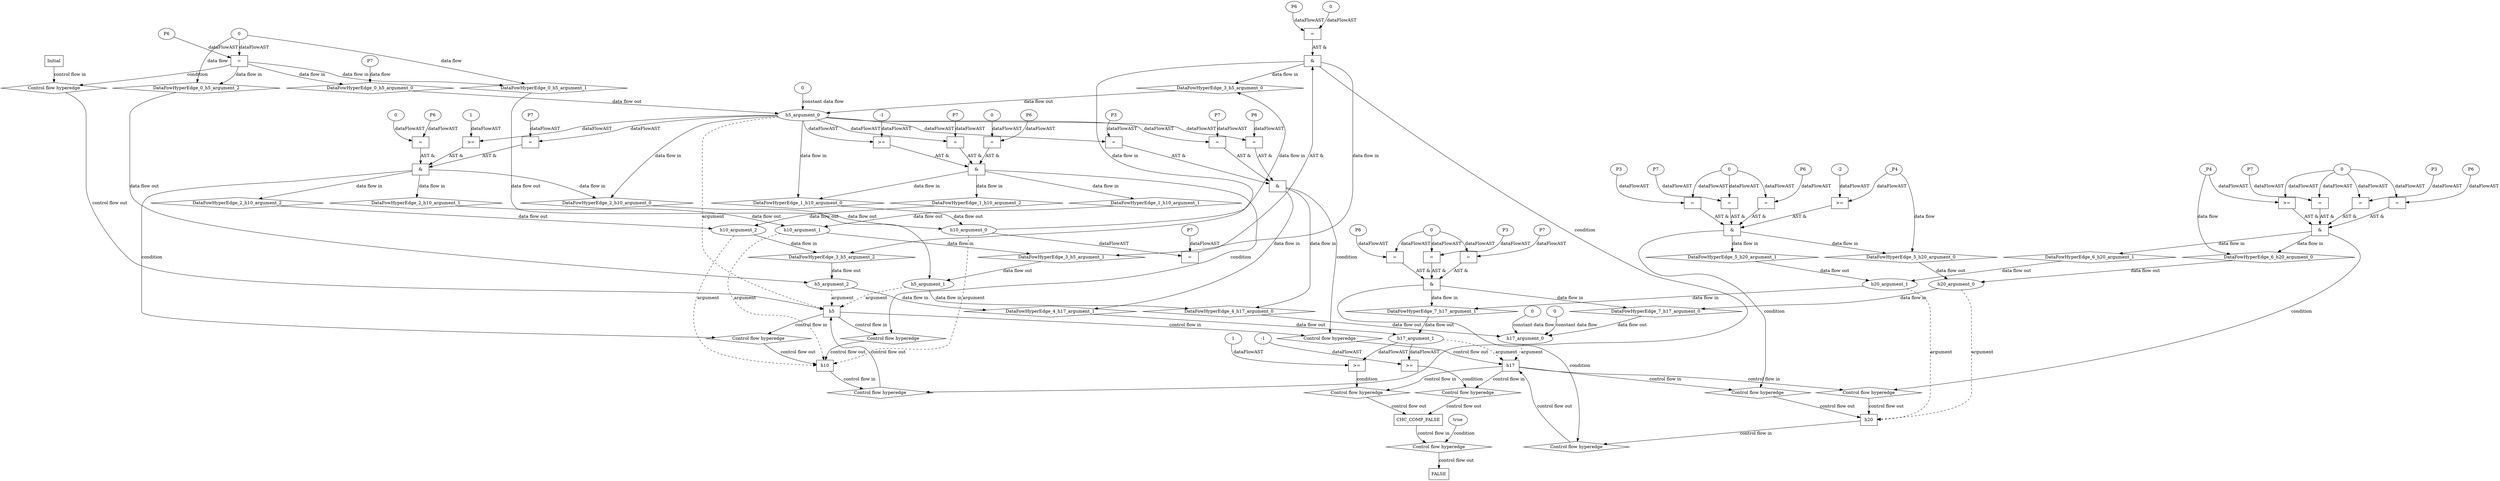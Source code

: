 digraph dag {
"CHC_COMP_FALSE" [label="CHC_COMP_FALSE" nodeName="CHC_COMP_FALSE" class=cfn  shape="rect"];
"h10" [label="h10" nodeName="h10" class=cfn  shape="rect"];
"h17" [label="h17" nodeName="h17" class=cfn  shape="rect"];
"h20" [label="h20" nodeName="h20" class=cfn  shape="rect"];
"h5" [label="h5" nodeName="h5" class=cfn  shape="rect"];
FALSE [label="FALSE" nodeName=FALSE class=cfn  shape="rect"];
Initial [label="Initial" nodeName=Initial class=cfn  shape="rect"];
ControlFowHyperEdge_0 [label="Control flow hyperedge" nodeName=ControlFowHyperEdge_0 class=controlFlowHyperEdge shape="diamond"];
"Initial" -> ControlFowHyperEdge_0 [label="control flow in"]
ControlFowHyperEdge_0 -> "h5" [label="control flow out"]
ControlFowHyperEdge_1 [label="Control flow hyperedge" nodeName=ControlFowHyperEdge_1 class=controlFlowHyperEdge shape="diamond"];
"h5" -> ControlFowHyperEdge_1 [label="control flow in"]
ControlFowHyperEdge_1 -> "h10" [label="control flow out"]
ControlFowHyperEdge_2 [label="Control flow hyperedge" nodeName=ControlFowHyperEdge_2 class=controlFlowHyperEdge shape="diamond"];
"h5" -> ControlFowHyperEdge_2 [label="control flow in"]
ControlFowHyperEdge_2 -> "h10" [label="control flow out"]
ControlFowHyperEdge_3 [label="Control flow hyperedge" nodeName=ControlFowHyperEdge_3 class=controlFlowHyperEdge shape="diamond"];
"h10" -> ControlFowHyperEdge_3 [label="control flow in"]
ControlFowHyperEdge_3 -> "h5" [label="control flow out"]
ControlFowHyperEdge_4 [label="Control flow hyperedge" nodeName=ControlFowHyperEdge_4 class=controlFlowHyperEdge shape="diamond"];
"h5" -> ControlFowHyperEdge_4 [label="control flow in"]
ControlFowHyperEdge_4 -> "h17" [label="control flow out"]
ControlFowHyperEdge_5 [label="Control flow hyperedge" nodeName=ControlFowHyperEdge_5 class=controlFlowHyperEdge shape="diamond"];
"h17" -> ControlFowHyperEdge_5 [label="control flow in"]
ControlFowHyperEdge_5 -> "h20" [label="control flow out"]
ControlFowHyperEdge_6 [label="Control flow hyperedge" nodeName=ControlFowHyperEdge_6 class=controlFlowHyperEdge shape="diamond"];
"h17" -> ControlFowHyperEdge_6 [label="control flow in"]
ControlFowHyperEdge_6 -> "h20" [label="control flow out"]
ControlFowHyperEdge_7 [label="Control flow hyperedge" nodeName=ControlFowHyperEdge_7 class=controlFlowHyperEdge shape="diamond"];
"h20" -> ControlFowHyperEdge_7 [label="control flow in"]
ControlFowHyperEdge_7 -> "h17" [label="control flow out"]
ControlFowHyperEdge_8 [label="Control flow hyperedge" nodeName=ControlFowHyperEdge_8 class=controlFlowHyperEdge shape="diamond"];
"h17" -> ControlFowHyperEdge_8 [label="control flow in"]
ControlFowHyperEdge_8 -> "CHC_COMP_FALSE" [label="control flow out"]
ControlFowHyperEdge_9 [label="Control flow hyperedge" nodeName=ControlFowHyperEdge_9 class=controlFlowHyperEdge shape="diamond"];
"h17" -> ControlFowHyperEdge_9 [label="control flow in"]
ControlFowHyperEdge_9 -> "CHC_COMP_FALSE" [label="control flow out"]
ControlFowHyperEdge_10 [label="Control flow hyperedge" nodeName=ControlFowHyperEdge_10 class=controlFlowHyperEdge shape="diamond"];
"CHC_COMP_FALSE" -> ControlFowHyperEdge_10 [label="control flow in"]
ControlFowHyperEdge_10 -> "FALSE" [label="control flow out"]
"h5_argument_0" [label="h5_argument_0" nodeName=argument0 class=argument  head="h5" shape="oval"];
"h5_argument_0" -> "h5"[label="argument" style="dashed"]
"h5_argument_1" [label="h5_argument_1" nodeName=argument1 class=argument  head="h5" shape="oval"];
"h5_argument_1" -> "h5"[label="argument" style="dashed"]
"h5_argument_2" [label="h5_argument_2" nodeName=argument2 class=argument  head="h5" shape="oval"];
"h5_argument_2" -> "h5"[label="argument" style="dashed"]
"h10_argument_0" [label="h10_argument_0" nodeName=argument0 class=argument  head="h10" shape="oval"];
"h10_argument_0" -> "h10"[label="argument" style="dashed"]
"h10_argument_1" [label="h10_argument_1" nodeName=argument1 class=argument  head="h10" shape="oval"];
"h10_argument_1" -> "h10"[label="argument" style="dashed"]
"h10_argument_2" [label="h10_argument_2" nodeName=argument2 class=argument  head="h10" shape="oval"];
"h10_argument_2" -> "h10"[label="argument" style="dashed"]
"h17_argument_0" [label="h17_argument_0" nodeName=argument0 class=argument  head="h17" shape="oval"];
"h17_argument_0" -> "h17"[label="argument" style="dashed"]
"h17_argument_1" [label="h17_argument_1" nodeName=argument1 class=argument  head="h17" shape="oval"];
"h17_argument_1" -> "h17"[label="argument" style="dashed"]
"h20_argument_0" [label="h20_argument_0" nodeName=argument0 class=argument  head="h20" shape="oval"];
"h20_argument_0" -> "h20"[label="argument" style="dashed"]
"h20_argument_1" [label="h20_argument_1" nodeName=argument1 class=argument  head="h20" shape="oval"];
"h20_argument_1" -> "h20"[label="argument" style="dashed"]

"xxxh5___Initial_0xxxguard_0_node_0" [label="=" nodeName="xxxh5___Initial_0xxxguard_0_node_0" class=Operator  shape="rect"];
"xxxh5___Initial_0xxxguard_0_node_1" [label="P6" nodeName="xxxh5___Initial_0xxxguard_0_node_1" class=Constant ];
"xxxh5___Initial_0xxxguard_0_node_1" -> "xxxh5___Initial_0xxxguard_0_node_0"[label="dataFlowAST"]
"xxxh5___Initial_0xxxdataFlow1_node_0" -> "xxxh5___Initial_0xxxguard_0_node_0"[label="dataFlowAST"]

"xxxh5___Initial_0xxxguard_0_node_0" -> "ControlFowHyperEdge_0" [label="condition"];
"xxxh5___Initial_0xxxdataFlow_0_node_0" [label="P7" nodeName="xxxh5___Initial_0xxxdataFlow_0_node_0" class=Constant ];

"xxxh5___Initial_0xxxdataFlow_0_node_0" -> "DataFowHyperEdge_0_h5_argument_0" [label="data flow"];
"xxxh5___Initial_0xxxdataFlow1_node_0" [label="0" nodeName="xxxh5___Initial_0xxxdataFlow1_node_0" class=Literal ];

"xxxh5___Initial_0xxxdataFlow1_node_0" -> "DataFowHyperEdge_0_h5_argument_1" [label="data flow"];

"xxxh5___Initial_0xxxdataFlow1_node_0" -> "DataFowHyperEdge_0_h5_argument_2" [label="data flow"];
"xxxh10___h5_1xxx_and" [label="&" nodeName="xxxh10___h5_1xxx_and" class=Operator shape="rect"];
"xxxh10___h5_1xxxguard_0_node_0" [label=">=" nodeName="xxxh10___h5_1xxxguard_0_node_0" class=Operator  shape="rect"];
"xxxh10___h5_1xxxguard_0_node_1" [label="-1" nodeName="xxxh10___h5_1xxxguard_0_node_1" class=Literal ];
"xxxh10___h5_1xxxguard_0_node_1" -> "xxxh10___h5_1xxxguard_0_node_0"[label="dataFlowAST"]
"h5_argument_0" -> "xxxh10___h5_1xxxguard_0_node_0"[label="dataFlowAST"]

"xxxh10___h5_1xxxguard_0_node_0" -> "xxxh10___h5_1xxx_and" [label="AST &"];
"xxxh10___h5_1xxxguard1_node_0" [label="=" nodeName="xxxh10___h5_1xxxguard1_node_0" class=Operator  shape="rect"];
"xxxh10___h5_1xxxguard1_node_1" [label="P7" nodeName="xxxh10___h5_1xxxguard1_node_1" class=Constant ];
"xxxh10___h5_1xxxguard1_node_1" -> "xxxh10___h5_1xxxguard1_node_0"[label="dataFlowAST"]
"h5_argument_0" -> "xxxh10___h5_1xxxguard1_node_0"[label="dataFlowAST"]

"xxxh10___h5_1xxxguard1_node_0" -> "xxxh10___h5_1xxx_and" [label="AST &"];
"xxxh10___h5_1xxxguard2_node_0" [label="=" nodeName="xxxh10___h5_1xxxguard2_node_0" class=Operator  shape="rect"];
"xxxh10___h5_1xxxguard2_node_1" [label="P6" nodeName="xxxh10___h5_1xxxguard2_node_1" class=Constant ];
"xxxh10___h5_1xxxguard2_node_2" [label="0" nodeName="xxxh10___h5_1xxxguard2_node_2" class=Literal ];
"xxxh10___h5_1xxxguard2_node_1" -> "xxxh10___h5_1xxxguard2_node_0"[label="dataFlowAST"]
"xxxh10___h5_1xxxguard2_node_2" -> "xxxh10___h5_1xxxguard2_node_0"[label="dataFlowAST"]

"xxxh10___h5_1xxxguard2_node_0" -> "xxxh10___h5_1xxx_and" [label="AST &"];
"xxxh10___h5_1xxx_and" -> "ControlFowHyperEdge_1" [label="condition"];
"xxxh10___h5_2xxx_and" [label="&" nodeName="xxxh10___h5_2xxx_and" class=Operator shape="rect"];
"xxxh10___h5_2xxxguard_0_node_0" [label=">=" nodeName="xxxh10___h5_2xxxguard_0_node_0" class=Operator  shape="rect"];
"xxxh10___h5_2xxxguard_0_node_2" [label="1" nodeName="xxxh10___h5_2xxxguard_0_node_2" class=Literal ];
"h5_argument_0" -> "xxxh10___h5_2xxxguard_0_node_0"[label="dataFlowAST"]
"xxxh10___h5_2xxxguard_0_node_2" -> "xxxh10___h5_2xxxguard_0_node_0"[label="dataFlowAST"]

"xxxh10___h5_2xxxguard_0_node_0" -> "xxxh10___h5_2xxx_and" [label="AST &"];
"xxxh10___h5_2xxxguard1_node_0" [label="=" nodeName="xxxh10___h5_2xxxguard1_node_0" class=Operator  shape="rect"];
"xxxh10___h5_2xxxguard1_node_1" [label="P7" nodeName="xxxh10___h5_2xxxguard1_node_1" class=Constant ];
"xxxh10___h5_2xxxguard1_node_1" -> "xxxh10___h5_2xxxguard1_node_0"[label="dataFlowAST"]
"h5_argument_0" -> "xxxh10___h5_2xxxguard1_node_0"[label="dataFlowAST"]

"xxxh10___h5_2xxxguard1_node_0" -> "xxxh10___h5_2xxx_and" [label="AST &"];
"xxxh10___h5_2xxxguard2_node_0" [label="=" nodeName="xxxh10___h5_2xxxguard2_node_0" class=Operator  shape="rect"];
"xxxh10___h5_2xxxguard2_node_1" [label="P6" nodeName="xxxh10___h5_2xxxguard2_node_1" class=Constant ];
"xxxh10___h5_2xxxguard2_node_2" [label="0" nodeName="xxxh10___h5_2xxxguard2_node_2" class=Literal ];
"xxxh10___h5_2xxxguard2_node_1" -> "xxxh10___h5_2xxxguard2_node_0"[label="dataFlowAST"]
"xxxh10___h5_2xxxguard2_node_2" -> "xxxh10___h5_2xxxguard2_node_0"[label="dataFlowAST"]

"xxxh10___h5_2xxxguard2_node_0" -> "xxxh10___h5_2xxx_and" [label="AST &"];
"xxxh10___h5_2xxx_and" -> "ControlFowHyperEdge_2" [label="condition"];
"xxxh5___h10_3xxx_and" [label="&" nodeName="xxxh5___h10_3xxx_and" class=Operator shape="rect"];
"xxxh5___h10_3xxxguard_0_node_0" [label="=" nodeName="xxxh5___h10_3xxxguard_0_node_0" class=Operator  shape="rect"];
"xxxh5___h10_3xxxguard_0_node_1" [label="P7" nodeName="xxxh5___h10_3xxxguard_0_node_1" class=Constant ];
"xxxh5___h10_3xxxguard_0_node_1" -> "xxxh5___h10_3xxxguard_0_node_0"[label="dataFlowAST"]
"h10_argument_0" -> "xxxh5___h10_3xxxguard_0_node_0"[label="dataFlowAST"]

"xxxh5___h10_3xxxguard_0_node_0" -> "xxxh5___h10_3xxx_and" [label="AST &"];
"xxxh5___h10_3xxxguard1_node_0" [label="=" nodeName="xxxh5___h10_3xxxguard1_node_0" class=Operator  shape="rect"];
"xxxh5___h10_3xxxguard1_node_1" [label="P6" nodeName="xxxh5___h10_3xxxguard1_node_1" class=Constant ];
"xxxh5___h10_3xxxguard1_node_2" [label="0" nodeName="xxxh5___h10_3xxxguard1_node_2" class=Literal ];
"xxxh5___h10_3xxxguard1_node_1" -> "xxxh5___h10_3xxxguard1_node_0"[label="dataFlowAST"]
"xxxh5___h10_3xxxguard1_node_2" -> "xxxh5___h10_3xxxguard1_node_0"[label="dataFlowAST"]

"xxxh5___h10_3xxxguard1_node_0" -> "xxxh5___h10_3xxx_and" [label="AST &"];
"xxxh5___h10_3xxx_and" -> "ControlFowHyperEdge_3" [label="condition"];
"xxxh17___h5_4xxx_and" [label="&" nodeName="xxxh17___h5_4xxx_and" class=Operator shape="rect"];
"xxxh17___h5_4xxxguard_0_node_0" [label="=" nodeName="xxxh17___h5_4xxxguard_0_node_0" class=Operator  shape="rect"];
"xxxh17___h5_4xxxguard_0_node_1" [label="P7" nodeName="xxxh17___h5_4xxxguard_0_node_1" class=Constant ];
"xxxh17___h5_4xxxguard_0_node_1" -> "xxxh17___h5_4xxxguard_0_node_0"[label="dataFlowAST"]
"h5_argument_0" -> "xxxh17___h5_4xxxguard_0_node_0"[label="dataFlowAST"]

"xxxh17___h5_4xxxguard_0_node_0" -> "xxxh17___h5_4xxx_and" [label="AST &"];
"xxxh17___h5_4xxxguard1_node_0" [label="=" nodeName="xxxh17___h5_4xxxguard1_node_0" class=Operator  shape="rect"];
"xxxh17___h5_4xxxguard1_node_2" [label="P3" nodeName="xxxh17___h5_4xxxguard1_node_2" class=Constant ];
"h5_argument_0" -> "xxxh17___h5_4xxxguard1_node_0"[label="dataFlowAST"]
"xxxh17___h5_4xxxguard1_node_2" -> "xxxh17___h5_4xxxguard1_node_0"[label="dataFlowAST"]

"xxxh17___h5_4xxxguard1_node_0" -> "xxxh17___h5_4xxx_and" [label="AST &"];
"xxxh17___h5_4xxxguard2_node_0" [label="=" nodeName="xxxh17___h5_4xxxguard2_node_0" class=Operator  shape="rect"];
"xxxh17___h5_4xxxguard2_node_1" [label="P6" nodeName="xxxh17___h5_4xxxguard2_node_1" class=Constant ];
"xxxh17___h5_4xxxguard2_node_1" -> "xxxh17___h5_4xxxguard2_node_0"[label="dataFlowAST"]
"h5_argument_0" -> "xxxh17___h5_4xxxguard2_node_0"[label="dataFlowAST"]

"xxxh17___h5_4xxxguard2_node_0" -> "xxxh17___h5_4xxx_and" [label="AST &"];
"xxxh17___h5_4xxx_and" -> "ControlFowHyperEdge_4" [label="condition"];
"xxxh20___h17_5xxx_and" [label="&" nodeName="xxxh20___h17_5xxx_and" class=Operator shape="rect"];
"xxxh20___h17_5xxxguard_0_node_0" [label=">=" nodeName="xxxh20___h17_5xxxguard_0_node_0" class=Operator  shape="rect"];
"xxxh20___h17_5xxxguard_0_node_1" [label="-2" nodeName="xxxh20___h17_5xxxguard_0_node_1" class=Literal ];
"xxxh20___h17_5xxxguard_0_node_1" -> "xxxh20___h17_5xxxguard_0_node_0"[label="dataFlowAST"]
"xxxh20___h17_5xxxdataFlow_0_node_0" -> "xxxh20___h17_5xxxguard_0_node_0"[label="dataFlowAST"]

"xxxh20___h17_5xxxguard_0_node_0" -> "xxxh20___h17_5xxx_and" [label="AST &"];
"xxxh20___h17_5xxxguard1_node_0" [label="=" nodeName="xxxh20___h17_5xxxguard1_node_0" class=Operator  shape="rect"];
"xxxh20___h17_5xxxguard1_node_1" [label="P3" nodeName="xxxh20___h17_5xxxguard1_node_1" class=Constant ];
"xxxh20___h17_5xxxguard1_node_2" [label="0" nodeName="xxxh20___h17_5xxxguard1_node_2" class=Literal ];
"xxxh20___h17_5xxxguard1_node_1" -> "xxxh20___h17_5xxxguard1_node_0"[label="dataFlowAST"]
"xxxh20___h17_5xxxguard1_node_2" -> "xxxh20___h17_5xxxguard1_node_0"[label="dataFlowAST"]

"xxxh20___h17_5xxxguard1_node_0" -> "xxxh20___h17_5xxx_and" [label="AST &"];
"xxxh20___h17_5xxxguard2_node_0" [label="=" nodeName="xxxh20___h17_5xxxguard2_node_0" class=Operator  shape="rect"];
"xxxh20___h17_5xxxguard2_node_1" [label="P6" nodeName="xxxh20___h17_5xxxguard2_node_1" class=Constant ];
"xxxh20___h17_5xxxguard2_node_1" -> "xxxh20___h17_5xxxguard2_node_0"[label="dataFlowAST"]
"xxxh20___h17_5xxxguard1_node_2" -> "xxxh20___h17_5xxxguard2_node_0"[label="dataFlowAST"]

"xxxh20___h17_5xxxguard2_node_0" -> "xxxh20___h17_5xxx_and" [label="AST &"];
"xxxh20___h17_5xxxguard3_node_0" [label="=" nodeName="xxxh20___h17_5xxxguard3_node_0" class=Operator  shape="rect"];
"xxxh20___h17_5xxxguard3_node_1" [label="P7" nodeName="xxxh20___h17_5xxxguard3_node_1" class=Constant ];
"xxxh20___h17_5xxxguard3_node_1" -> "xxxh20___h17_5xxxguard3_node_0"[label="dataFlowAST"]
"xxxh20___h17_5xxxguard1_node_2" -> "xxxh20___h17_5xxxguard3_node_0"[label="dataFlowAST"]

"xxxh20___h17_5xxxguard3_node_0" -> "xxxh20___h17_5xxx_and" [label="AST &"];
"xxxh20___h17_5xxx_and" -> "ControlFowHyperEdge_5" [label="condition"];
"xxxh20___h17_5xxxdataFlow_0_node_0" [label="_P4" nodeName="xxxh20___h17_5xxxdataFlow_0_node_0" class=Constant ];

"xxxh20___h17_5xxxdataFlow_0_node_0" -> "DataFowHyperEdge_5_h20_argument_0" [label="data flow"];
"xxxh20___h17_6xxx_and" [label="&" nodeName="xxxh20___h17_6xxx_and" class=Operator shape="rect"];
"xxxh20___h17_6xxxguard_0_node_0" [label=">=" nodeName="xxxh20___h17_6xxxguard_0_node_0" class=Operator  shape="rect"];
"xxxh20___h17_6xxxguard_0_node_2" [label="0" nodeName="xxxh20___h17_6xxxguard_0_node_2" class=Literal ];
"xxxh20___h17_6xxxdataFlow_0_node_0" -> "xxxh20___h17_6xxxguard_0_node_0"[label="dataFlowAST"]
"xxxh20___h17_6xxxguard_0_node_2" -> "xxxh20___h17_6xxxguard_0_node_0"[label="dataFlowAST"]

"xxxh20___h17_6xxxguard_0_node_0" -> "xxxh20___h17_6xxx_and" [label="AST &"];
"xxxh20___h17_6xxxguard1_node_0" [label="=" nodeName="xxxh20___h17_6xxxguard1_node_0" class=Operator  shape="rect"];
"xxxh20___h17_6xxxguard1_node_1" [label="P3" nodeName="xxxh20___h17_6xxxguard1_node_1" class=Constant ];
"xxxh20___h17_6xxxguard1_node_1" -> "xxxh20___h17_6xxxguard1_node_0"[label="dataFlowAST"]
"xxxh20___h17_6xxxguard_0_node_2" -> "xxxh20___h17_6xxxguard1_node_0"[label="dataFlowAST"]

"xxxh20___h17_6xxxguard1_node_0" -> "xxxh20___h17_6xxx_and" [label="AST &"];
"xxxh20___h17_6xxxguard2_node_0" [label="=" nodeName="xxxh20___h17_6xxxguard2_node_0" class=Operator  shape="rect"];
"xxxh20___h17_6xxxguard2_node_1" [label="P6" nodeName="xxxh20___h17_6xxxguard2_node_1" class=Constant ];
"xxxh20___h17_6xxxguard2_node_1" -> "xxxh20___h17_6xxxguard2_node_0"[label="dataFlowAST"]
"xxxh20___h17_6xxxguard_0_node_2" -> "xxxh20___h17_6xxxguard2_node_0"[label="dataFlowAST"]

"xxxh20___h17_6xxxguard2_node_0" -> "xxxh20___h17_6xxx_and" [label="AST &"];
"xxxh20___h17_6xxxguard3_node_0" [label="=" nodeName="xxxh20___h17_6xxxguard3_node_0" class=Operator  shape="rect"];
"xxxh20___h17_6xxxguard3_node_1" [label="P7" nodeName="xxxh20___h17_6xxxguard3_node_1" class=Constant ];
"xxxh20___h17_6xxxguard3_node_1" -> "xxxh20___h17_6xxxguard3_node_0"[label="dataFlowAST"]
"xxxh20___h17_6xxxguard_0_node_2" -> "xxxh20___h17_6xxxguard3_node_0"[label="dataFlowAST"]

"xxxh20___h17_6xxxguard3_node_0" -> "xxxh20___h17_6xxx_and" [label="AST &"];
"xxxh20___h17_6xxx_and" -> "ControlFowHyperEdge_6" [label="condition"];
"xxxh20___h17_6xxxdataFlow_0_node_0" [label="_P4" nodeName="xxxh20___h17_6xxxdataFlow_0_node_0" class=Constant ];

"xxxh20___h17_6xxxdataFlow_0_node_0" -> "DataFowHyperEdge_6_h20_argument_0" [label="data flow"];
"xxxh17___h20_7xxx_and" [label="&" nodeName="xxxh17___h20_7xxx_and" class=Operator shape="rect"];
"xxxh17___h20_7xxxguard_0_node_0" [label="=" nodeName="xxxh17___h20_7xxxguard_0_node_0" class=Operator  shape="rect"];
"xxxh17___h20_7xxxguard_0_node_1" [label="P3" nodeName="xxxh17___h20_7xxxguard_0_node_1" class=Constant ];
"xxxh17___h20_7xxxguard_0_node_2" [label="0" nodeName="xxxh17___h20_7xxxguard_0_node_2" class=Literal ];
"xxxh17___h20_7xxxguard_0_node_1" -> "xxxh17___h20_7xxxguard_0_node_0"[label="dataFlowAST"]
"xxxh17___h20_7xxxguard_0_node_2" -> "xxxh17___h20_7xxxguard_0_node_0"[label="dataFlowAST"]

"xxxh17___h20_7xxxguard_0_node_0" -> "xxxh17___h20_7xxx_and" [label="AST &"];
"xxxh17___h20_7xxxguard1_node_0" [label="=" nodeName="xxxh17___h20_7xxxguard1_node_0" class=Operator  shape="rect"];
"xxxh17___h20_7xxxguard1_node_1" [label="P6" nodeName="xxxh17___h20_7xxxguard1_node_1" class=Constant ];
"xxxh17___h20_7xxxguard1_node_1" -> "xxxh17___h20_7xxxguard1_node_0"[label="dataFlowAST"]
"xxxh17___h20_7xxxguard_0_node_2" -> "xxxh17___h20_7xxxguard1_node_0"[label="dataFlowAST"]

"xxxh17___h20_7xxxguard1_node_0" -> "xxxh17___h20_7xxx_and" [label="AST &"];
"xxxh17___h20_7xxxguard2_node_0" [label="=" nodeName="xxxh17___h20_7xxxguard2_node_0" class=Operator  shape="rect"];
"xxxh17___h20_7xxxguard2_node_1" [label="P7" nodeName="xxxh17___h20_7xxxguard2_node_1" class=Constant ];
"xxxh17___h20_7xxxguard2_node_1" -> "xxxh17___h20_7xxxguard2_node_0"[label="dataFlowAST"]
"xxxh17___h20_7xxxguard_0_node_2" -> "xxxh17___h20_7xxxguard2_node_0"[label="dataFlowAST"]

"xxxh17___h20_7xxxguard2_node_0" -> "xxxh17___h20_7xxx_and" [label="AST &"];
"xxxh17___h20_7xxx_and" -> "ControlFowHyperEdge_7" [label="condition"];
"xxxCHC_COMP_FALSE___h17_8xxxguard_0_node_0" [label=">=" nodeName="xxxCHC_COMP_FALSE___h17_8xxxguard_0_node_0" class=Operator  shape="rect"];
"xxxCHC_COMP_FALSE___h17_8xxxguard_0_node_1" [label="-1" nodeName="xxxCHC_COMP_FALSE___h17_8xxxguard_0_node_1" class=Literal ];
"xxxCHC_COMP_FALSE___h17_8xxxguard_0_node_1" -> "xxxCHC_COMP_FALSE___h17_8xxxguard_0_node_0"[label="dataFlowAST"]
"h17_argument_1" -> "xxxCHC_COMP_FALSE___h17_8xxxguard_0_node_0"[label="dataFlowAST"]

"xxxCHC_COMP_FALSE___h17_8xxxguard_0_node_0" -> "ControlFowHyperEdge_8" [label="condition"];
"xxxCHC_COMP_FALSE___h17_9xxxguard_0_node_0" [label=">=" nodeName="xxxCHC_COMP_FALSE___h17_9xxxguard_0_node_0" class=Operator  shape="rect"];
"xxxCHC_COMP_FALSE___h17_9xxxguard_0_node_2" [label="1" nodeName="xxxCHC_COMP_FALSE___h17_9xxxguard_0_node_2" class=Literal ];
"h17_argument_1" -> "xxxCHC_COMP_FALSE___h17_9xxxguard_0_node_0"[label="dataFlowAST"]
"xxxCHC_COMP_FALSE___h17_9xxxguard_0_node_2" -> "xxxCHC_COMP_FALSE___h17_9xxxguard_0_node_0"[label="dataFlowAST"]

"xxxCHC_COMP_FALSE___h17_9xxxguard_0_node_0" -> "ControlFowHyperEdge_9" [label="condition"];
"xxxFALSE___CHC_COMP_FALSE_10xxxguard_0_node_0" [label="true" nodeName="xxxFALSE___CHC_COMP_FALSE_10xxxguard_0_node_0" class=BoolValue ];

"xxxFALSE___CHC_COMP_FALSE_10xxxguard_0_node_0" -> "ControlFowHyperEdge_10" [label="condition"];
"DataFowHyperEdge_0_h5_argument_0" [label="DataFowHyperEdge_0_h5_argument_0" nodeName="DataFowHyperEdge_0_h5_argument_0" class=DataFlowHyperedge shape="diamond"];
"DataFowHyperEdge_0_h5_argument_0" -> "h5_argument_0"[label="data flow out"]
"xxxh5___Initial_0xxxguard_0_node_0" -> "DataFowHyperEdge_0_h5_argument_0"[label="data flow in"]
"DataFowHyperEdge_0_h5_argument_1" [label="DataFowHyperEdge_0_h5_argument_1" nodeName="DataFowHyperEdge_0_h5_argument_1" class=DataFlowHyperedge shape="diamond"];
"DataFowHyperEdge_0_h5_argument_1" -> "h5_argument_1"[label="data flow out"]
"xxxh5___Initial_0xxxguard_0_node_0" -> "DataFowHyperEdge_0_h5_argument_1"[label="data flow in"]
"DataFowHyperEdge_0_h5_argument_2" [label="DataFowHyperEdge_0_h5_argument_2" nodeName="DataFowHyperEdge_0_h5_argument_2" class=DataFlowHyperedge shape="diamond"];
"DataFowHyperEdge_0_h5_argument_2" -> "h5_argument_2"[label="data flow out"]
"xxxh5___Initial_0xxxguard_0_node_0" -> "DataFowHyperEdge_0_h5_argument_2"[label="data flow in"]
"DataFowHyperEdge_1_h10_argument_0" [label="DataFowHyperEdge_1_h10_argument_0" nodeName="DataFowHyperEdge_1_h10_argument_0" class=DataFlowHyperedge shape="diamond"];
"DataFowHyperEdge_1_h10_argument_0" -> "h10_argument_0"[label="data flow out"]
"xxxh10___h5_1xxx_and" -> "DataFowHyperEdge_1_h10_argument_0"[label="data flow in"]
"DataFowHyperEdge_1_h10_argument_1" [label="DataFowHyperEdge_1_h10_argument_1" nodeName="DataFowHyperEdge_1_h10_argument_1" class=DataFlowHyperedge shape="diamond"];
"DataFowHyperEdge_1_h10_argument_1" -> "h10_argument_1"[label="data flow out"]
"xxxh10___h5_1xxx_and" -> "DataFowHyperEdge_1_h10_argument_1"[label="data flow in"]
"DataFowHyperEdge_1_h10_argument_2" [label="DataFowHyperEdge_1_h10_argument_2" nodeName="DataFowHyperEdge_1_h10_argument_2" class=DataFlowHyperedge shape="diamond"];
"DataFowHyperEdge_1_h10_argument_2" -> "h10_argument_2"[label="data flow out"]
"xxxh10___h5_1xxx_and" -> "DataFowHyperEdge_1_h10_argument_2"[label="data flow in"]
"DataFowHyperEdge_2_h10_argument_0" [label="DataFowHyperEdge_2_h10_argument_0" nodeName="DataFowHyperEdge_2_h10_argument_0" class=DataFlowHyperedge shape="diamond"];
"DataFowHyperEdge_2_h10_argument_0" -> "h10_argument_0"[label="data flow out"]
"xxxh10___h5_2xxx_and" -> "DataFowHyperEdge_2_h10_argument_0"[label="data flow in"]
"DataFowHyperEdge_2_h10_argument_1" [label="DataFowHyperEdge_2_h10_argument_1" nodeName="DataFowHyperEdge_2_h10_argument_1" class=DataFlowHyperedge shape="diamond"];
"DataFowHyperEdge_2_h10_argument_1" -> "h10_argument_1"[label="data flow out"]
"xxxh10___h5_2xxx_and" -> "DataFowHyperEdge_2_h10_argument_1"[label="data flow in"]
"DataFowHyperEdge_2_h10_argument_2" [label="DataFowHyperEdge_2_h10_argument_2" nodeName="DataFowHyperEdge_2_h10_argument_2" class=DataFlowHyperedge shape="diamond"];
"DataFowHyperEdge_2_h10_argument_2" -> "h10_argument_2"[label="data flow out"]
"xxxh10___h5_2xxx_and" -> "DataFowHyperEdge_2_h10_argument_2"[label="data flow in"]
"DataFowHyperEdge_3_h5_argument_0" [label="DataFowHyperEdge_3_h5_argument_0" nodeName="DataFowHyperEdge_3_h5_argument_0" class=DataFlowHyperedge shape="diamond"];
"DataFowHyperEdge_3_h5_argument_0" -> "h5_argument_0"[label="data flow out"]
"xxxh5___h10_3xxx_and" -> "DataFowHyperEdge_3_h5_argument_0"[label="data flow in"]
"DataFowHyperEdge_3_h5_argument_1" [label="DataFowHyperEdge_3_h5_argument_1" nodeName="DataFowHyperEdge_3_h5_argument_1" class=DataFlowHyperedge shape="diamond"];
"DataFowHyperEdge_3_h5_argument_1" -> "h5_argument_1"[label="data flow out"]
"xxxh5___h10_3xxx_and" -> "DataFowHyperEdge_3_h5_argument_1"[label="data flow in"]
"DataFowHyperEdge_3_h5_argument_2" [label="DataFowHyperEdge_3_h5_argument_2" nodeName="DataFowHyperEdge_3_h5_argument_2" class=DataFlowHyperedge shape="diamond"];
"DataFowHyperEdge_3_h5_argument_2" -> "h5_argument_2"[label="data flow out"]
"xxxh5___h10_3xxx_and" -> "DataFowHyperEdge_3_h5_argument_2"[label="data flow in"]
"DataFowHyperEdge_4_h17_argument_0" [label="DataFowHyperEdge_4_h17_argument_0" nodeName="DataFowHyperEdge_4_h17_argument_0" class=DataFlowHyperedge shape="diamond"];
"DataFowHyperEdge_4_h17_argument_0" -> "h17_argument_0"[label="data flow out"]
"xxxh17___h5_4xxx_and" -> "DataFowHyperEdge_4_h17_argument_0"[label="data flow in"]
"DataFowHyperEdge_4_h17_argument_1" [label="DataFowHyperEdge_4_h17_argument_1" nodeName="DataFowHyperEdge_4_h17_argument_1" class=DataFlowHyperedge shape="diamond"];
"DataFowHyperEdge_4_h17_argument_1" -> "h17_argument_1"[label="data flow out"]
"xxxh17___h5_4xxx_and" -> "DataFowHyperEdge_4_h17_argument_1"[label="data flow in"]
"DataFowHyperEdge_5_h20_argument_0" [label="DataFowHyperEdge_5_h20_argument_0" nodeName="DataFowHyperEdge_5_h20_argument_0" class=DataFlowHyperedge shape="diamond"];
"DataFowHyperEdge_5_h20_argument_0" -> "h20_argument_0"[label="data flow out"]
"xxxh20___h17_5xxx_and" -> "DataFowHyperEdge_5_h20_argument_0"[label="data flow in"]
"DataFowHyperEdge_5_h20_argument_1" [label="DataFowHyperEdge_5_h20_argument_1" nodeName="DataFowHyperEdge_5_h20_argument_1" class=DataFlowHyperedge shape="diamond"];
"DataFowHyperEdge_5_h20_argument_1" -> "h20_argument_1"[label="data flow out"]
"xxxh20___h17_5xxx_and" -> "DataFowHyperEdge_5_h20_argument_1"[label="data flow in"]
"DataFowHyperEdge_6_h20_argument_0" [label="DataFowHyperEdge_6_h20_argument_0" nodeName="DataFowHyperEdge_6_h20_argument_0" class=DataFlowHyperedge shape="diamond"];
"DataFowHyperEdge_6_h20_argument_0" -> "h20_argument_0"[label="data flow out"]
"xxxh20___h17_6xxx_and" -> "DataFowHyperEdge_6_h20_argument_0"[label="data flow in"]
"DataFowHyperEdge_6_h20_argument_1" [label="DataFowHyperEdge_6_h20_argument_1" nodeName="DataFowHyperEdge_6_h20_argument_1" class=DataFlowHyperedge shape="diamond"];
"DataFowHyperEdge_6_h20_argument_1" -> "h20_argument_1"[label="data flow out"]
"xxxh20___h17_6xxx_and" -> "DataFowHyperEdge_6_h20_argument_1"[label="data flow in"]
"DataFowHyperEdge_7_h17_argument_0" [label="DataFowHyperEdge_7_h17_argument_0" nodeName="DataFowHyperEdge_7_h17_argument_0" class=DataFlowHyperedge shape="diamond"];
"DataFowHyperEdge_7_h17_argument_0" -> "h17_argument_0"[label="data flow out"]
"xxxh17___h20_7xxx_and" -> "DataFowHyperEdge_7_h17_argument_0"[label="data flow in"]
"DataFowHyperEdge_7_h17_argument_1" [label="DataFowHyperEdge_7_h17_argument_1" nodeName="DataFowHyperEdge_7_h17_argument_1" class=DataFlowHyperedge shape="diamond"];
"DataFowHyperEdge_7_h17_argument_1" -> "h17_argument_1"[label="data flow out"]
"xxxh17___h20_7xxx_and" -> "DataFowHyperEdge_7_h17_argument_1"[label="data flow in"]
"xxxh17___h5_4xxxh5_argument_0_constant_0" [label="0" nodeName="xxxh17___h5_4xxxh5_argument_0_constant_0" class=Constant];
"xxxh17___h5_4xxxh5_argument_0_constant_0" -> "h5_argument_0" [label="constant data flow"];
"xxxCHC_COMP_FALSE___h17_8xxxh17_argument_0_constant_0" [label="0" nodeName="xxxCHC_COMP_FALSE___h17_8xxxh17_argument_0_constant_0" class=Constant];
"xxxCHC_COMP_FALSE___h17_8xxxh17_argument_0_constant_0" -> "h17_argument_0" [label="constant data flow"];
"xxxCHC_COMP_FALSE___h17_9xxxh17_argument_0_constant_0" [label="0" nodeName="xxxCHC_COMP_FALSE___h17_9xxxh17_argument_0_constant_0" class=Constant];
"xxxCHC_COMP_FALSE___h17_9xxxh17_argument_0_constant_0" -> "h17_argument_0" [label="constant data flow"];
"h5_argument_0" -> "DataFowHyperEdge_1_h10_argument_0"[label="data flow in"]
"h5_argument_0" -> "DataFowHyperEdge_2_h10_argument_0"[label="data flow in"]
"h10_argument_0" -> "DataFowHyperEdge_3_h5_argument_0"[label="data flow in"]
"h10_argument_1" -> "DataFowHyperEdge_3_h5_argument_1"[label="data flow in"]
"h10_argument_2" -> "DataFowHyperEdge_3_h5_argument_2"[label="data flow in"]
"h5_argument_1" -> "DataFowHyperEdge_4_h17_argument_0"[label="data flow in"]
"h5_argument_2" -> "DataFowHyperEdge_4_h17_argument_1"[label="data flow in"]
"h20_argument_0" -> "DataFowHyperEdge_7_h17_argument_0"[label="data flow in"]
"h20_argument_1" -> "DataFowHyperEdge_7_h17_argument_1"[label="data flow in"]




}
